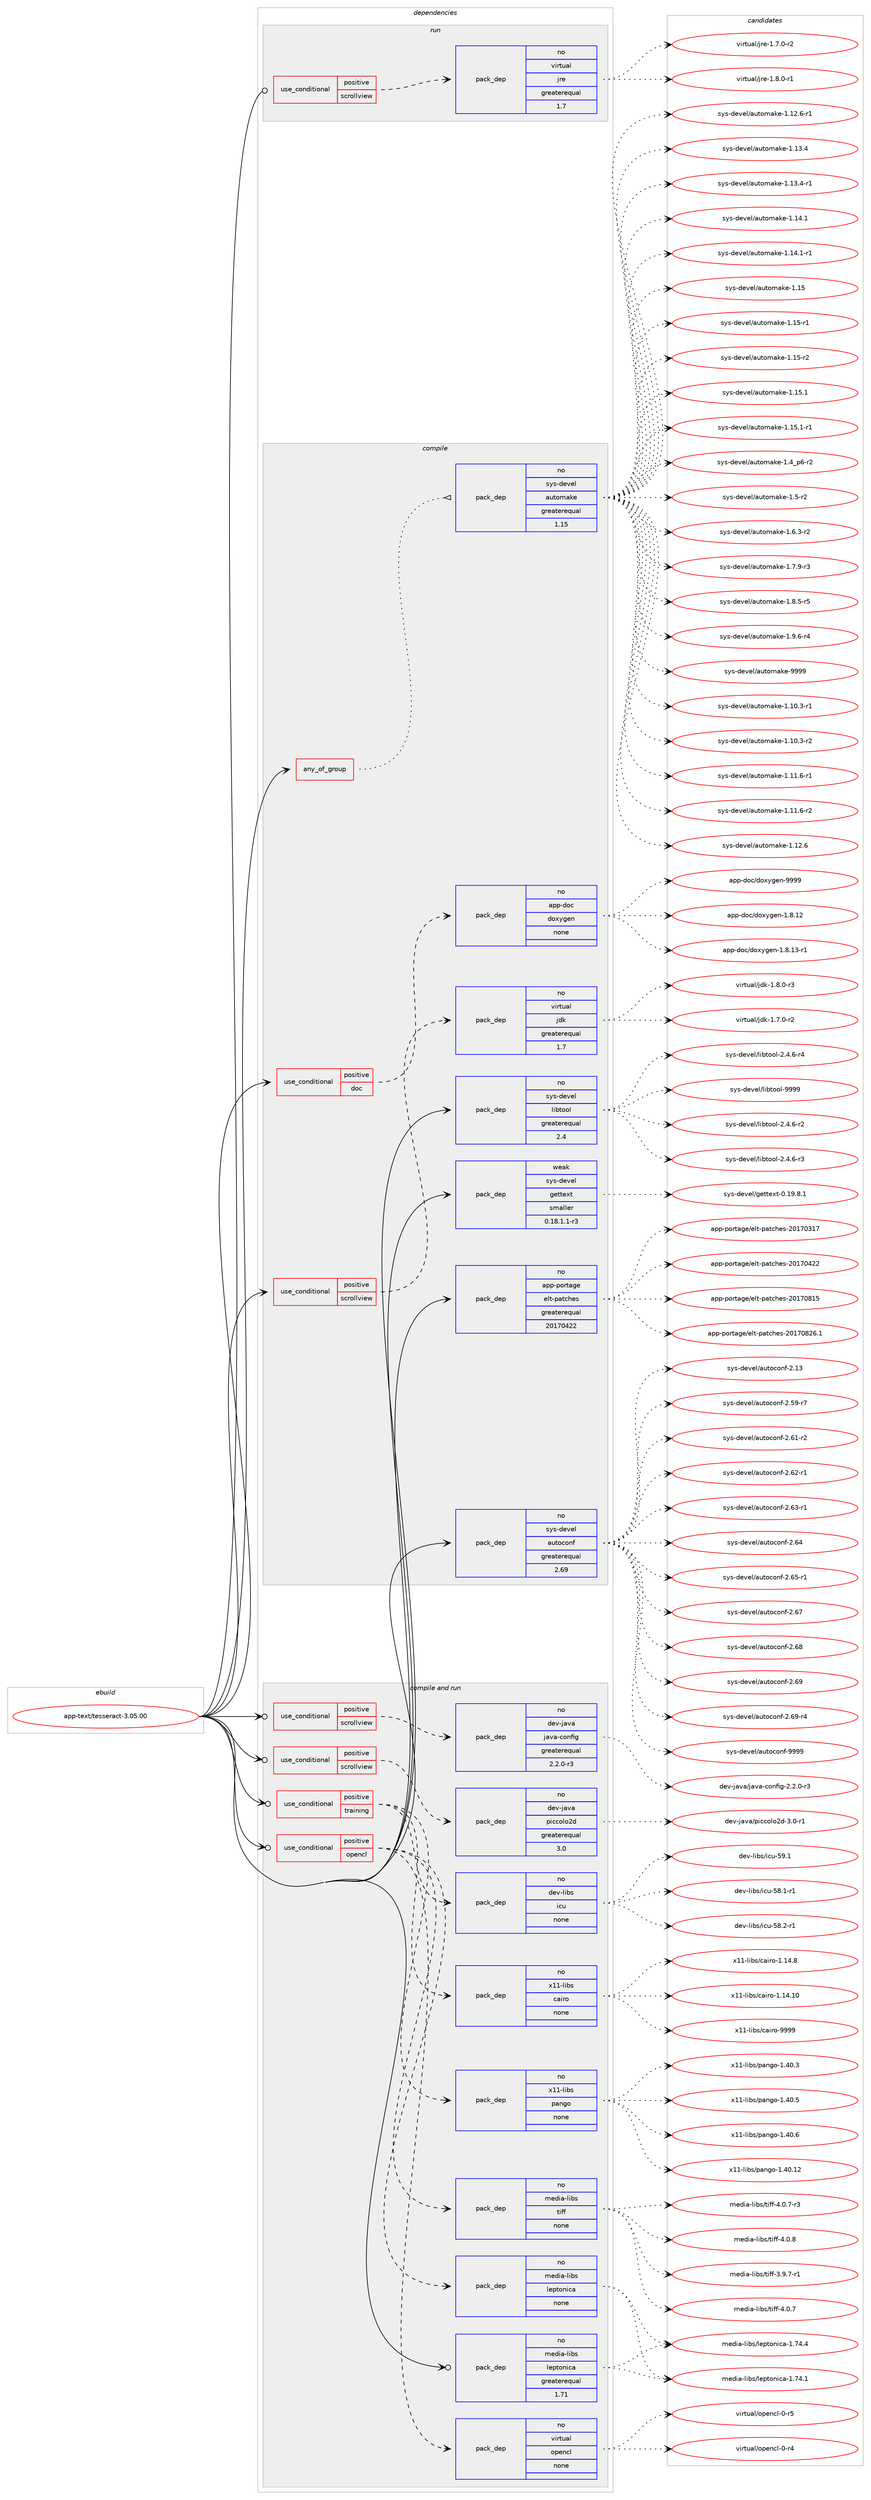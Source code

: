 digraph prolog {

# *************
# Graph options
# *************

newrank=true;
concentrate=true;
compound=true;
graph [rankdir=LR,fontname=Helvetica,fontsize=10,ranksep=1.5];#, ranksep=2.5, nodesep=0.2];
edge  [arrowhead=vee];
node  [fontname=Helvetica,fontsize=10];

# **********
# The ebuild
# **********

subgraph cluster_leftcol {
color=gray;
rank=same;
label=<<i>ebuild</i>>;
id [label="app-text/tesseract-3.05.00", color=red, width=4, href="../app-text/tesseract-3.05.00.svg"];
}

# ****************
# The dependencies
# ****************

subgraph cluster_midcol {
color=gray;
label=<<i>dependencies</i>>;
subgraph cluster_compile {
fillcolor="#eeeeee";
style=filled;
label=<<i>compile</i>>;
subgraph any1105 {
dependency60738 [label=<<TABLE BORDER="0" CELLBORDER="1" CELLSPACING="0" CELLPADDING="4"><TR><TD CELLPADDING="10">any_of_group</TD></TR></TABLE>>, shape=none, color=red];subgraph pack44397 {
dependency60739 [label=<<TABLE BORDER="0" CELLBORDER="1" CELLSPACING="0" CELLPADDING="4" WIDTH="220"><TR><TD ROWSPAN="6" CELLPADDING="30">pack_dep</TD></TR><TR><TD WIDTH="110">no</TD></TR><TR><TD>sys-devel</TD></TR><TR><TD>automake</TD></TR><TR><TD>greaterequal</TD></TR><TR><TD>1.15</TD></TR></TABLE>>, shape=none, color=blue];
}
dependency60738:e -> dependency60739:w [weight=20,style="dotted",arrowhead="oinv"];
}
id:e -> dependency60738:w [weight=20,style="solid",arrowhead="vee"];
subgraph cond15208 {
dependency60740 [label=<<TABLE BORDER="0" CELLBORDER="1" CELLSPACING="0" CELLPADDING="4"><TR><TD ROWSPAN="3" CELLPADDING="10">use_conditional</TD></TR><TR><TD>positive</TD></TR><TR><TD>doc</TD></TR></TABLE>>, shape=none, color=red];
subgraph pack44398 {
dependency60741 [label=<<TABLE BORDER="0" CELLBORDER="1" CELLSPACING="0" CELLPADDING="4" WIDTH="220"><TR><TD ROWSPAN="6" CELLPADDING="30">pack_dep</TD></TR><TR><TD WIDTH="110">no</TD></TR><TR><TD>app-doc</TD></TR><TR><TD>doxygen</TD></TR><TR><TD>none</TD></TR><TR><TD></TD></TR></TABLE>>, shape=none, color=blue];
}
dependency60740:e -> dependency60741:w [weight=20,style="dashed",arrowhead="vee"];
}
id:e -> dependency60740:w [weight=20,style="solid",arrowhead="vee"];
subgraph cond15209 {
dependency60742 [label=<<TABLE BORDER="0" CELLBORDER="1" CELLSPACING="0" CELLPADDING="4"><TR><TD ROWSPAN="3" CELLPADDING="10">use_conditional</TD></TR><TR><TD>positive</TD></TR><TR><TD>scrollview</TD></TR></TABLE>>, shape=none, color=red];
subgraph pack44399 {
dependency60743 [label=<<TABLE BORDER="0" CELLBORDER="1" CELLSPACING="0" CELLPADDING="4" WIDTH="220"><TR><TD ROWSPAN="6" CELLPADDING="30">pack_dep</TD></TR><TR><TD WIDTH="110">no</TD></TR><TR><TD>virtual</TD></TR><TR><TD>jdk</TD></TR><TR><TD>greaterequal</TD></TR><TR><TD>1.7</TD></TR></TABLE>>, shape=none, color=blue];
}
dependency60742:e -> dependency60743:w [weight=20,style="dashed",arrowhead="vee"];
}
id:e -> dependency60742:w [weight=20,style="solid",arrowhead="vee"];
subgraph pack44400 {
dependency60744 [label=<<TABLE BORDER="0" CELLBORDER="1" CELLSPACING="0" CELLPADDING="4" WIDTH="220"><TR><TD ROWSPAN="6" CELLPADDING="30">pack_dep</TD></TR><TR><TD WIDTH="110">no</TD></TR><TR><TD>app-portage</TD></TR><TR><TD>elt-patches</TD></TR><TR><TD>greaterequal</TD></TR><TR><TD>20170422</TD></TR></TABLE>>, shape=none, color=blue];
}
id:e -> dependency60744:w [weight=20,style="solid",arrowhead="vee"];
subgraph pack44401 {
dependency60745 [label=<<TABLE BORDER="0" CELLBORDER="1" CELLSPACING="0" CELLPADDING="4" WIDTH="220"><TR><TD ROWSPAN="6" CELLPADDING="30">pack_dep</TD></TR><TR><TD WIDTH="110">no</TD></TR><TR><TD>sys-devel</TD></TR><TR><TD>autoconf</TD></TR><TR><TD>greaterequal</TD></TR><TR><TD>2.69</TD></TR></TABLE>>, shape=none, color=blue];
}
id:e -> dependency60745:w [weight=20,style="solid",arrowhead="vee"];
subgraph pack44402 {
dependency60746 [label=<<TABLE BORDER="0" CELLBORDER="1" CELLSPACING="0" CELLPADDING="4" WIDTH="220"><TR><TD ROWSPAN="6" CELLPADDING="30">pack_dep</TD></TR><TR><TD WIDTH="110">no</TD></TR><TR><TD>sys-devel</TD></TR><TR><TD>libtool</TD></TR><TR><TD>greaterequal</TD></TR><TR><TD>2.4</TD></TR></TABLE>>, shape=none, color=blue];
}
id:e -> dependency60746:w [weight=20,style="solid",arrowhead="vee"];
subgraph pack44403 {
dependency60747 [label=<<TABLE BORDER="0" CELLBORDER="1" CELLSPACING="0" CELLPADDING="4" WIDTH="220"><TR><TD ROWSPAN="6" CELLPADDING="30">pack_dep</TD></TR><TR><TD WIDTH="110">weak</TD></TR><TR><TD>sys-devel</TD></TR><TR><TD>gettext</TD></TR><TR><TD>smaller</TD></TR><TR><TD>0.18.1.1-r3</TD></TR></TABLE>>, shape=none, color=blue];
}
id:e -> dependency60747:w [weight=20,style="solid",arrowhead="vee"];
}
subgraph cluster_compileandrun {
fillcolor="#eeeeee";
style=filled;
label=<<i>compile and run</i>>;
subgraph cond15210 {
dependency60748 [label=<<TABLE BORDER="0" CELLBORDER="1" CELLSPACING="0" CELLPADDING="4"><TR><TD ROWSPAN="3" CELLPADDING="10">use_conditional</TD></TR><TR><TD>positive</TD></TR><TR><TD>opencl</TD></TR></TABLE>>, shape=none, color=red];
subgraph pack44404 {
dependency60749 [label=<<TABLE BORDER="0" CELLBORDER="1" CELLSPACING="0" CELLPADDING="4" WIDTH="220"><TR><TD ROWSPAN="6" CELLPADDING="30">pack_dep</TD></TR><TR><TD WIDTH="110">no</TD></TR><TR><TD>virtual</TD></TR><TR><TD>opencl</TD></TR><TR><TD>none</TD></TR><TR><TD></TD></TR></TABLE>>, shape=none, color=blue];
}
dependency60748:e -> dependency60749:w [weight=20,style="dashed",arrowhead="vee"];
subgraph pack44405 {
dependency60750 [label=<<TABLE BORDER="0" CELLBORDER="1" CELLSPACING="0" CELLPADDING="4" WIDTH="220"><TR><TD ROWSPAN="6" CELLPADDING="30">pack_dep</TD></TR><TR><TD WIDTH="110">no</TD></TR><TR><TD>media-libs</TD></TR><TR><TD>tiff</TD></TR><TR><TD>none</TD></TR><TR><TD></TD></TR></TABLE>>, shape=none, color=blue];
}
dependency60748:e -> dependency60750:w [weight=20,style="dashed",arrowhead="vee"];
subgraph pack44406 {
dependency60751 [label=<<TABLE BORDER="0" CELLBORDER="1" CELLSPACING="0" CELLPADDING="4" WIDTH="220"><TR><TD ROWSPAN="6" CELLPADDING="30">pack_dep</TD></TR><TR><TD WIDTH="110">no</TD></TR><TR><TD>media-libs</TD></TR><TR><TD>leptonica</TD></TR><TR><TD>none</TD></TR><TR><TD></TD></TR></TABLE>>, shape=none, color=blue];
}
dependency60748:e -> dependency60751:w [weight=20,style="dashed",arrowhead="vee"];
}
id:e -> dependency60748:w [weight=20,style="solid",arrowhead="odotvee"];
subgraph cond15211 {
dependency60752 [label=<<TABLE BORDER="0" CELLBORDER="1" CELLSPACING="0" CELLPADDING="4"><TR><TD ROWSPAN="3" CELLPADDING="10">use_conditional</TD></TR><TR><TD>positive</TD></TR><TR><TD>scrollview</TD></TR></TABLE>>, shape=none, color=red];
subgraph pack44407 {
dependency60753 [label=<<TABLE BORDER="0" CELLBORDER="1" CELLSPACING="0" CELLPADDING="4" WIDTH="220"><TR><TD ROWSPAN="6" CELLPADDING="30">pack_dep</TD></TR><TR><TD WIDTH="110">no</TD></TR><TR><TD>dev-java</TD></TR><TR><TD>java-config</TD></TR><TR><TD>greaterequal</TD></TR><TR><TD>2.2.0-r3</TD></TR></TABLE>>, shape=none, color=blue];
}
dependency60752:e -> dependency60753:w [weight=20,style="dashed",arrowhead="vee"];
}
id:e -> dependency60752:w [weight=20,style="solid",arrowhead="odotvee"];
subgraph cond15212 {
dependency60754 [label=<<TABLE BORDER="0" CELLBORDER="1" CELLSPACING="0" CELLPADDING="4"><TR><TD ROWSPAN="3" CELLPADDING="10">use_conditional</TD></TR><TR><TD>positive</TD></TR><TR><TD>scrollview</TD></TR></TABLE>>, shape=none, color=red];
subgraph pack44408 {
dependency60755 [label=<<TABLE BORDER="0" CELLBORDER="1" CELLSPACING="0" CELLPADDING="4" WIDTH="220"><TR><TD ROWSPAN="6" CELLPADDING="30">pack_dep</TD></TR><TR><TD WIDTH="110">no</TD></TR><TR><TD>dev-java</TD></TR><TR><TD>piccolo2d</TD></TR><TR><TD>greaterequal</TD></TR><TR><TD>3.0</TD></TR></TABLE>>, shape=none, color=blue];
}
dependency60754:e -> dependency60755:w [weight=20,style="dashed",arrowhead="vee"];
}
id:e -> dependency60754:w [weight=20,style="solid",arrowhead="odotvee"];
subgraph cond15213 {
dependency60756 [label=<<TABLE BORDER="0" CELLBORDER="1" CELLSPACING="0" CELLPADDING="4"><TR><TD ROWSPAN="3" CELLPADDING="10">use_conditional</TD></TR><TR><TD>positive</TD></TR><TR><TD>training</TD></TR></TABLE>>, shape=none, color=red];
subgraph pack44409 {
dependency60757 [label=<<TABLE BORDER="0" CELLBORDER="1" CELLSPACING="0" CELLPADDING="4" WIDTH="220"><TR><TD ROWSPAN="6" CELLPADDING="30">pack_dep</TD></TR><TR><TD WIDTH="110">no</TD></TR><TR><TD>dev-libs</TD></TR><TR><TD>icu</TD></TR><TR><TD>none</TD></TR><TR><TD></TD></TR></TABLE>>, shape=none, color=blue];
}
dependency60756:e -> dependency60757:w [weight=20,style="dashed",arrowhead="vee"];
subgraph pack44410 {
dependency60758 [label=<<TABLE BORDER="0" CELLBORDER="1" CELLSPACING="0" CELLPADDING="4" WIDTH="220"><TR><TD ROWSPAN="6" CELLPADDING="30">pack_dep</TD></TR><TR><TD WIDTH="110">no</TD></TR><TR><TD>x11-libs</TD></TR><TR><TD>pango</TD></TR><TR><TD>none</TD></TR><TR><TD></TD></TR></TABLE>>, shape=none, color=blue];
}
dependency60756:e -> dependency60758:w [weight=20,style="dashed",arrowhead="vee"];
subgraph pack44411 {
dependency60759 [label=<<TABLE BORDER="0" CELLBORDER="1" CELLSPACING="0" CELLPADDING="4" WIDTH="220"><TR><TD ROWSPAN="6" CELLPADDING="30">pack_dep</TD></TR><TR><TD WIDTH="110">no</TD></TR><TR><TD>x11-libs</TD></TR><TR><TD>cairo</TD></TR><TR><TD>none</TD></TR><TR><TD></TD></TR></TABLE>>, shape=none, color=blue];
}
dependency60756:e -> dependency60759:w [weight=20,style="dashed",arrowhead="vee"];
}
id:e -> dependency60756:w [weight=20,style="solid",arrowhead="odotvee"];
subgraph pack44412 {
dependency60760 [label=<<TABLE BORDER="0" CELLBORDER="1" CELLSPACING="0" CELLPADDING="4" WIDTH="220"><TR><TD ROWSPAN="6" CELLPADDING="30">pack_dep</TD></TR><TR><TD WIDTH="110">no</TD></TR><TR><TD>media-libs</TD></TR><TR><TD>leptonica</TD></TR><TR><TD>greaterequal</TD></TR><TR><TD>1.71</TD></TR></TABLE>>, shape=none, color=blue];
}
id:e -> dependency60760:w [weight=20,style="solid",arrowhead="odotvee"];
}
subgraph cluster_run {
fillcolor="#eeeeee";
style=filled;
label=<<i>run</i>>;
subgraph cond15214 {
dependency60761 [label=<<TABLE BORDER="0" CELLBORDER="1" CELLSPACING="0" CELLPADDING="4"><TR><TD ROWSPAN="3" CELLPADDING="10">use_conditional</TD></TR><TR><TD>positive</TD></TR><TR><TD>scrollview</TD></TR></TABLE>>, shape=none, color=red];
subgraph pack44413 {
dependency60762 [label=<<TABLE BORDER="0" CELLBORDER="1" CELLSPACING="0" CELLPADDING="4" WIDTH="220"><TR><TD ROWSPAN="6" CELLPADDING="30">pack_dep</TD></TR><TR><TD WIDTH="110">no</TD></TR><TR><TD>virtual</TD></TR><TR><TD>jre</TD></TR><TR><TD>greaterequal</TD></TR><TR><TD>1.7</TD></TR></TABLE>>, shape=none, color=blue];
}
dependency60761:e -> dependency60762:w [weight=20,style="dashed",arrowhead="vee"];
}
id:e -> dependency60761:w [weight=20,style="solid",arrowhead="odot"];
}
}

# **************
# The candidates
# **************

subgraph cluster_choices {
rank=same;
color=gray;
label=<<i>candidates</i>>;

subgraph choice44397 {
color=black;
nodesep=1;
choice11512111545100101118101108479711711611110997107101454946494846514511449 [label="sys-devel/automake-1.10.3-r1", color=red, width=4,href="../sys-devel/automake-1.10.3-r1.svg"];
choice11512111545100101118101108479711711611110997107101454946494846514511450 [label="sys-devel/automake-1.10.3-r2", color=red, width=4,href="../sys-devel/automake-1.10.3-r2.svg"];
choice11512111545100101118101108479711711611110997107101454946494946544511449 [label="sys-devel/automake-1.11.6-r1", color=red, width=4,href="../sys-devel/automake-1.11.6-r1.svg"];
choice11512111545100101118101108479711711611110997107101454946494946544511450 [label="sys-devel/automake-1.11.6-r2", color=red, width=4,href="../sys-devel/automake-1.11.6-r2.svg"];
choice1151211154510010111810110847971171161111099710710145494649504654 [label="sys-devel/automake-1.12.6", color=red, width=4,href="../sys-devel/automake-1.12.6.svg"];
choice11512111545100101118101108479711711611110997107101454946495046544511449 [label="sys-devel/automake-1.12.6-r1", color=red, width=4,href="../sys-devel/automake-1.12.6-r1.svg"];
choice1151211154510010111810110847971171161111099710710145494649514652 [label="sys-devel/automake-1.13.4", color=red, width=4,href="../sys-devel/automake-1.13.4.svg"];
choice11512111545100101118101108479711711611110997107101454946495146524511449 [label="sys-devel/automake-1.13.4-r1", color=red, width=4,href="../sys-devel/automake-1.13.4-r1.svg"];
choice1151211154510010111810110847971171161111099710710145494649524649 [label="sys-devel/automake-1.14.1", color=red, width=4,href="../sys-devel/automake-1.14.1.svg"];
choice11512111545100101118101108479711711611110997107101454946495246494511449 [label="sys-devel/automake-1.14.1-r1", color=red, width=4,href="../sys-devel/automake-1.14.1-r1.svg"];
choice115121115451001011181011084797117116111109971071014549464953 [label="sys-devel/automake-1.15", color=red, width=4,href="../sys-devel/automake-1.15.svg"];
choice1151211154510010111810110847971171161111099710710145494649534511449 [label="sys-devel/automake-1.15-r1", color=red, width=4,href="../sys-devel/automake-1.15-r1.svg"];
choice1151211154510010111810110847971171161111099710710145494649534511450 [label="sys-devel/automake-1.15-r2", color=red, width=4,href="../sys-devel/automake-1.15-r2.svg"];
choice1151211154510010111810110847971171161111099710710145494649534649 [label="sys-devel/automake-1.15.1", color=red, width=4,href="../sys-devel/automake-1.15.1.svg"];
choice11512111545100101118101108479711711611110997107101454946495346494511449 [label="sys-devel/automake-1.15.1-r1", color=red, width=4,href="../sys-devel/automake-1.15.1-r1.svg"];
choice115121115451001011181011084797117116111109971071014549465295112544511450 [label="sys-devel/automake-1.4_p6-r2", color=red, width=4,href="../sys-devel/automake-1.4_p6-r2.svg"];
choice11512111545100101118101108479711711611110997107101454946534511450 [label="sys-devel/automake-1.5-r2", color=red, width=4,href="../sys-devel/automake-1.5-r2.svg"];
choice115121115451001011181011084797117116111109971071014549465446514511450 [label="sys-devel/automake-1.6.3-r2", color=red, width=4,href="../sys-devel/automake-1.6.3-r2.svg"];
choice115121115451001011181011084797117116111109971071014549465546574511451 [label="sys-devel/automake-1.7.9-r3", color=red, width=4,href="../sys-devel/automake-1.7.9-r3.svg"];
choice115121115451001011181011084797117116111109971071014549465646534511453 [label="sys-devel/automake-1.8.5-r5", color=red, width=4,href="../sys-devel/automake-1.8.5-r5.svg"];
choice115121115451001011181011084797117116111109971071014549465746544511452 [label="sys-devel/automake-1.9.6-r4", color=red, width=4,href="../sys-devel/automake-1.9.6-r4.svg"];
choice115121115451001011181011084797117116111109971071014557575757 [label="sys-devel/automake-9999", color=red, width=4,href="../sys-devel/automake-9999.svg"];
dependency60739:e -> choice11512111545100101118101108479711711611110997107101454946494846514511449:w [style=dotted,weight="100"];
dependency60739:e -> choice11512111545100101118101108479711711611110997107101454946494846514511450:w [style=dotted,weight="100"];
dependency60739:e -> choice11512111545100101118101108479711711611110997107101454946494946544511449:w [style=dotted,weight="100"];
dependency60739:e -> choice11512111545100101118101108479711711611110997107101454946494946544511450:w [style=dotted,weight="100"];
dependency60739:e -> choice1151211154510010111810110847971171161111099710710145494649504654:w [style=dotted,weight="100"];
dependency60739:e -> choice11512111545100101118101108479711711611110997107101454946495046544511449:w [style=dotted,weight="100"];
dependency60739:e -> choice1151211154510010111810110847971171161111099710710145494649514652:w [style=dotted,weight="100"];
dependency60739:e -> choice11512111545100101118101108479711711611110997107101454946495146524511449:w [style=dotted,weight="100"];
dependency60739:e -> choice1151211154510010111810110847971171161111099710710145494649524649:w [style=dotted,weight="100"];
dependency60739:e -> choice11512111545100101118101108479711711611110997107101454946495246494511449:w [style=dotted,weight="100"];
dependency60739:e -> choice115121115451001011181011084797117116111109971071014549464953:w [style=dotted,weight="100"];
dependency60739:e -> choice1151211154510010111810110847971171161111099710710145494649534511449:w [style=dotted,weight="100"];
dependency60739:e -> choice1151211154510010111810110847971171161111099710710145494649534511450:w [style=dotted,weight="100"];
dependency60739:e -> choice1151211154510010111810110847971171161111099710710145494649534649:w [style=dotted,weight="100"];
dependency60739:e -> choice11512111545100101118101108479711711611110997107101454946495346494511449:w [style=dotted,weight="100"];
dependency60739:e -> choice115121115451001011181011084797117116111109971071014549465295112544511450:w [style=dotted,weight="100"];
dependency60739:e -> choice11512111545100101118101108479711711611110997107101454946534511450:w [style=dotted,weight="100"];
dependency60739:e -> choice115121115451001011181011084797117116111109971071014549465446514511450:w [style=dotted,weight="100"];
dependency60739:e -> choice115121115451001011181011084797117116111109971071014549465546574511451:w [style=dotted,weight="100"];
dependency60739:e -> choice115121115451001011181011084797117116111109971071014549465646534511453:w [style=dotted,weight="100"];
dependency60739:e -> choice115121115451001011181011084797117116111109971071014549465746544511452:w [style=dotted,weight="100"];
dependency60739:e -> choice115121115451001011181011084797117116111109971071014557575757:w [style=dotted,weight="100"];
}
subgraph choice44398 {
color=black;
nodesep=1;
choice9711211245100111994710011112012110310111045494656464950 [label="app-doc/doxygen-1.8.12", color=red, width=4,href="../app-doc/doxygen-1.8.12.svg"];
choice97112112451001119947100111120121103101110454946564649514511449 [label="app-doc/doxygen-1.8.13-r1", color=red, width=4,href="../app-doc/doxygen-1.8.13-r1.svg"];
choice971121124510011199471001111201211031011104557575757 [label="app-doc/doxygen-9999", color=red, width=4,href="../app-doc/doxygen-9999.svg"];
dependency60741:e -> choice9711211245100111994710011112012110310111045494656464950:w [style=dotted,weight="100"];
dependency60741:e -> choice97112112451001119947100111120121103101110454946564649514511449:w [style=dotted,weight="100"];
dependency60741:e -> choice971121124510011199471001111201211031011104557575757:w [style=dotted,weight="100"];
}
subgraph choice44399 {
color=black;
nodesep=1;
choice11810511411611797108471061001074549465546484511450 [label="virtual/jdk-1.7.0-r2", color=red, width=4,href="../virtual/jdk-1.7.0-r2.svg"];
choice11810511411611797108471061001074549465646484511451 [label="virtual/jdk-1.8.0-r3", color=red, width=4,href="../virtual/jdk-1.8.0-r3.svg"];
dependency60743:e -> choice11810511411611797108471061001074549465546484511450:w [style=dotted,weight="100"];
dependency60743:e -> choice11810511411611797108471061001074549465646484511451:w [style=dotted,weight="100"];
}
subgraph choice44400 {
color=black;
nodesep=1;
choice97112112451121111141169710310147101108116451129711699104101115455048495548514955 [label="app-portage/elt-patches-20170317", color=red, width=4,href="../app-portage/elt-patches-20170317.svg"];
choice97112112451121111141169710310147101108116451129711699104101115455048495548525050 [label="app-portage/elt-patches-20170422", color=red, width=4,href="../app-portage/elt-patches-20170422.svg"];
choice97112112451121111141169710310147101108116451129711699104101115455048495548564953 [label="app-portage/elt-patches-20170815", color=red, width=4,href="../app-portage/elt-patches-20170815.svg"];
choice971121124511211111411697103101471011081164511297116991041011154550484955485650544649 [label="app-portage/elt-patches-20170826.1", color=red, width=4,href="../app-portage/elt-patches-20170826.1.svg"];
dependency60744:e -> choice97112112451121111141169710310147101108116451129711699104101115455048495548514955:w [style=dotted,weight="100"];
dependency60744:e -> choice97112112451121111141169710310147101108116451129711699104101115455048495548525050:w [style=dotted,weight="100"];
dependency60744:e -> choice97112112451121111141169710310147101108116451129711699104101115455048495548564953:w [style=dotted,weight="100"];
dependency60744:e -> choice971121124511211111411697103101471011081164511297116991041011154550484955485650544649:w [style=dotted,weight="100"];
}
subgraph choice44401 {
color=black;
nodesep=1;
choice115121115451001011181011084797117116111991111101024550464951 [label="sys-devel/autoconf-2.13", color=red, width=4,href="../sys-devel/autoconf-2.13.svg"];
choice1151211154510010111810110847971171161119911111010245504653574511455 [label="sys-devel/autoconf-2.59-r7", color=red, width=4,href="../sys-devel/autoconf-2.59-r7.svg"];
choice1151211154510010111810110847971171161119911111010245504654494511450 [label="sys-devel/autoconf-2.61-r2", color=red, width=4,href="../sys-devel/autoconf-2.61-r2.svg"];
choice1151211154510010111810110847971171161119911111010245504654504511449 [label="sys-devel/autoconf-2.62-r1", color=red, width=4,href="../sys-devel/autoconf-2.62-r1.svg"];
choice1151211154510010111810110847971171161119911111010245504654514511449 [label="sys-devel/autoconf-2.63-r1", color=red, width=4,href="../sys-devel/autoconf-2.63-r1.svg"];
choice115121115451001011181011084797117116111991111101024550465452 [label="sys-devel/autoconf-2.64", color=red, width=4,href="../sys-devel/autoconf-2.64.svg"];
choice1151211154510010111810110847971171161119911111010245504654534511449 [label="sys-devel/autoconf-2.65-r1", color=red, width=4,href="../sys-devel/autoconf-2.65-r1.svg"];
choice115121115451001011181011084797117116111991111101024550465455 [label="sys-devel/autoconf-2.67", color=red, width=4,href="../sys-devel/autoconf-2.67.svg"];
choice115121115451001011181011084797117116111991111101024550465456 [label="sys-devel/autoconf-2.68", color=red, width=4,href="../sys-devel/autoconf-2.68.svg"];
choice115121115451001011181011084797117116111991111101024550465457 [label="sys-devel/autoconf-2.69", color=red, width=4,href="../sys-devel/autoconf-2.69.svg"];
choice1151211154510010111810110847971171161119911111010245504654574511452 [label="sys-devel/autoconf-2.69-r4", color=red, width=4,href="../sys-devel/autoconf-2.69-r4.svg"];
choice115121115451001011181011084797117116111991111101024557575757 [label="sys-devel/autoconf-9999", color=red, width=4,href="../sys-devel/autoconf-9999.svg"];
dependency60745:e -> choice115121115451001011181011084797117116111991111101024550464951:w [style=dotted,weight="100"];
dependency60745:e -> choice1151211154510010111810110847971171161119911111010245504653574511455:w [style=dotted,weight="100"];
dependency60745:e -> choice1151211154510010111810110847971171161119911111010245504654494511450:w [style=dotted,weight="100"];
dependency60745:e -> choice1151211154510010111810110847971171161119911111010245504654504511449:w [style=dotted,weight="100"];
dependency60745:e -> choice1151211154510010111810110847971171161119911111010245504654514511449:w [style=dotted,weight="100"];
dependency60745:e -> choice115121115451001011181011084797117116111991111101024550465452:w [style=dotted,weight="100"];
dependency60745:e -> choice1151211154510010111810110847971171161119911111010245504654534511449:w [style=dotted,weight="100"];
dependency60745:e -> choice115121115451001011181011084797117116111991111101024550465455:w [style=dotted,weight="100"];
dependency60745:e -> choice115121115451001011181011084797117116111991111101024550465456:w [style=dotted,weight="100"];
dependency60745:e -> choice115121115451001011181011084797117116111991111101024550465457:w [style=dotted,weight="100"];
dependency60745:e -> choice1151211154510010111810110847971171161119911111010245504654574511452:w [style=dotted,weight="100"];
dependency60745:e -> choice115121115451001011181011084797117116111991111101024557575757:w [style=dotted,weight="100"];
}
subgraph choice44402 {
color=black;
nodesep=1;
choice1151211154510010111810110847108105981161111111084550465246544511450 [label="sys-devel/libtool-2.4.6-r2", color=red, width=4,href="../sys-devel/libtool-2.4.6-r2.svg"];
choice1151211154510010111810110847108105981161111111084550465246544511451 [label="sys-devel/libtool-2.4.6-r3", color=red, width=4,href="../sys-devel/libtool-2.4.6-r3.svg"];
choice1151211154510010111810110847108105981161111111084550465246544511452 [label="sys-devel/libtool-2.4.6-r4", color=red, width=4,href="../sys-devel/libtool-2.4.6-r4.svg"];
choice1151211154510010111810110847108105981161111111084557575757 [label="sys-devel/libtool-9999", color=red, width=4,href="../sys-devel/libtool-9999.svg"];
dependency60746:e -> choice1151211154510010111810110847108105981161111111084550465246544511450:w [style=dotted,weight="100"];
dependency60746:e -> choice1151211154510010111810110847108105981161111111084550465246544511451:w [style=dotted,weight="100"];
dependency60746:e -> choice1151211154510010111810110847108105981161111111084550465246544511452:w [style=dotted,weight="100"];
dependency60746:e -> choice1151211154510010111810110847108105981161111111084557575757:w [style=dotted,weight="100"];
}
subgraph choice44403 {
color=black;
nodesep=1;
choice1151211154510010111810110847103101116116101120116454846495746564649 [label="sys-devel/gettext-0.19.8.1", color=red, width=4,href="../sys-devel/gettext-0.19.8.1.svg"];
dependency60747:e -> choice1151211154510010111810110847103101116116101120116454846495746564649:w [style=dotted,weight="100"];
}
subgraph choice44404 {
color=black;
nodesep=1;
choice11810511411611797108471111121011109910845484511452 [label="virtual/opencl-0-r4", color=red, width=4,href="../virtual/opencl-0-r4.svg"];
choice11810511411611797108471111121011109910845484511453 [label="virtual/opencl-0-r5", color=red, width=4,href="../virtual/opencl-0-r5.svg"];
dependency60749:e -> choice11810511411611797108471111121011109910845484511452:w [style=dotted,weight="100"];
dependency60749:e -> choice11810511411611797108471111121011109910845484511453:w [style=dotted,weight="100"];
}
subgraph choice44405 {
color=black;
nodesep=1;
choice109101100105974510810598115471161051021024551465746554511449 [label="media-libs/tiff-3.9.7-r1", color=red, width=4,href="../media-libs/tiff-3.9.7-r1.svg"];
choice10910110010597451081059811547116105102102455246484655 [label="media-libs/tiff-4.0.7", color=red, width=4,href="../media-libs/tiff-4.0.7.svg"];
choice109101100105974510810598115471161051021024552464846554511451 [label="media-libs/tiff-4.0.7-r3", color=red, width=4,href="../media-libs/tiff-4.0.7-r3.svg"];
choice10910110010597451081059811547116105102102455246484656 [label="media-libs/tiff-4.0.8", color=red, width=4,href="../media-libs/tiff-4.0.8.svg"];
dependency60750:e -> choice109101100105974510810598115471161051021024551465746554511449:w [style=dotted,weight="100"];
dependency60750:e -> choice10910110010597451081059811547116105102102455246484655:w [style=dotted,weight="100"];
dependency60750:e -> choice109101100105974510810598115471161051021024552464846554511451:w [style=dotted,weight="100"];
dependency60750:e -> choice10910110010597451081059811547116105102102455246484656:w [style=dotted,weight="100"];
}
subgraph choice44406 {
color=black;
nodesep=1;
choice10910110010597451081059811547108101112116111110105999745494655524649 [label="media-libs/leptonica-1.74.1", color=red, width=4,href="../media-libs/leptonica-1.74.1.svg"];
choice10910110010597451081059811547108101112116111110105999745494655524652 [label="media-libs/leptonica-1.74.4", color=red, width=4,href="../media-libs/leptonica-1.74.4.svg"];
dependency60751:e -> choice10910110010597451081059811547108101112116111110105999745494655524649:w [style=dotted,weight="100"];
dependency60751:e -> choice10910110010597451081059811547108101112116111110105999745494655524652:w [style=dotted,weight="100"];
}
subgraph choice44407 {
color=black;
nodesep=1;
choice10010111845106971189747106971189745991111101021051034550465046484511451 [label="dev-java/java-config-2.2.0-r3", color=red, width=4,href="../dev-java/java-config-2.2.0-r3.svg"];
dependency60753:e -> choice10010111845106971189747106971189745991111101021051034550465046484511451:w [style=dotted,weight="100"];
}
subgraph choice44408 {
color=black;
nodesep=1;
choice10010111845106971189747112105999911110811150100455146484511449 [label="dev-java/piccolo2d-3.0-r1", color=red, width=4,href="../dev-java/piccolo2d-3.0-r1.svg"];
dependency60755:e -> choice10010111845106971189747112105999911110811150100455146484511449:w [style=dotted,weight="100"];
}
subgraph choice44409 {
color=black;
nodesep=1;
choice1001011184510810598115471059911745535646494511449 [label="dev-libs/icu-58.1-r1", color=red, width=4,href="../dev-libs/icu-58.1-r1.svg"];
choice1001011184510810598115471059911745535646504511449 [label="dev-libs/icu-58.2-r1", color=red, width=4,href="../dev-libs/icu-58.2-r1.svg"];
choice100101118451081059811547105991174553574649 [label="dev-libs/icu-59.1", color=red, width=4,href="../dev-libs/icu-59.1.svg"];
dependency60757:e -> choice1001011184510810598115471059911745535646494511449:w [style=dotted,weight="100"];
dependency60757:e -> choice1001011184510810598115471059911745535646504511449:w [style=dotted,weight="100"];
dependency60757:e -> choice100101118451081059811547105991174553574649:w [style=dotted,weight="100"];
}
subgraph choice44410 {
color=black;
nodesep=1;
choice1204949451081059811547112971101031114549465248464950 [label="x11-libs/pango-1.40.12", color=red, width=4,href="../x11-libs/pango-1.40.12.svg"];
choice12049494510810598115471129711010311145494652484651 [label="x11-libs/pango-1.40.3", color=red, width=4,href="../x11-libs/pango-1.40.3.svg"];
choice12049494510810598115471129711010311145494652484653 [label="x11-libs/pango-1.40.5", color=red, width=4,href="../x11-libs/pango-1.40.5.svg"];
choice12049494510810598115471129711010311145494652484654 [label="x11-libs/pango-1.40.6", color=red, width=4,href="../x11-libs/pango-1.40.6.svg"];
dependency60758:e -> choice1204949451081059811547112971101031114549465248464950:w [style=dotted,weight="100"];
dependency60758:e -> choice12049494510810598115471129711010311145494652484651:w [style=dotted,weight="100"];
dependency60758:e -> choice12049494510810598115471129711010311145494652484653:w [style=dotted,weight="100"];
dependency60758:e -> choice12049494510810598115471129711010311145494652484654:w [style=dotted,weight="100"];
}
subgraph choice44411 {
color=black;
nodesep=1;
choice120494945108105981154799971051141114549464952464948 [label="x11-libs/cairo-1.14.10", color=red, width=4,href="../x11-libs/cairo-1.14.10.svg"];
choice1204949451081059811547999710511411145494649524656 [label="x11-libs/cairo-1.14.8", color=red, width=4,href="../x11-libs/cairo-1.14.8.svg"];
choice120494945108105981154799971051141114557575757 [label="x11-libs/cairo-9999", color=red, width=4,href="../x11-libs/cairo-9999.svg"];
dependency60759:e -> choice120494945108105981154799971051141114549464952464948:w [style=dotted,weight="100"];
dependency60759:e -> choice1204949451081059811547999710511411145494649524656:w [style=dotted,weight="100"];
dependency60759:e -> choice120494945108105981154799971051141114557575757:w [style=dotted,weight="100"];
}
subgraph choice44412 {
color=black;
nodesep=1;
choice10910110010597451081059811547108101112116111110105999745494655524649 [label="media-libs/leptonica-1.74.1", color=red, width=4,href="../media-libs/leptonica-1.74.1.svg"];
choice10910110010597451081059811547108101112116111110105999745494655524652 [label="media-libs/leptonica-1.74.4", color=red, width=4,href="../media-libs/leptonica-1.74.4.svg"];
dependency60760:e -> choice10910110010597451081059811547108101112116111110105999745494655524649:w [style=dotted,weight="100"];
dependency60760:e -> choice10910110010597451081059811547108101112116111110105999745494655524652:w [style=dotted,weight="100"];
}
subgraph choice44413 {
color=black;
nodesep=1;
choice11810511411611797108471061141014549465546484511450 [label="virtual/jre-1.7.0-r2", color=red, width=4,href="../virtual/jre-1.7.0-r2.svg"];
choice11810511411611797108471061141014549465646484511449 [label="virtual/jre-1.8.0-r1", color=red, width=4,href="../virtual/jre-1.8.0-r1.svg"];
dependency60762:e -> choice11810511411611797108471061141014549465546484511450:w [style=dotted,weight="100"];
dependency60762:e -> choice11810511411611797108471061141014549465646484511449:w [style=dotted,weight="100"];
}
}

}
